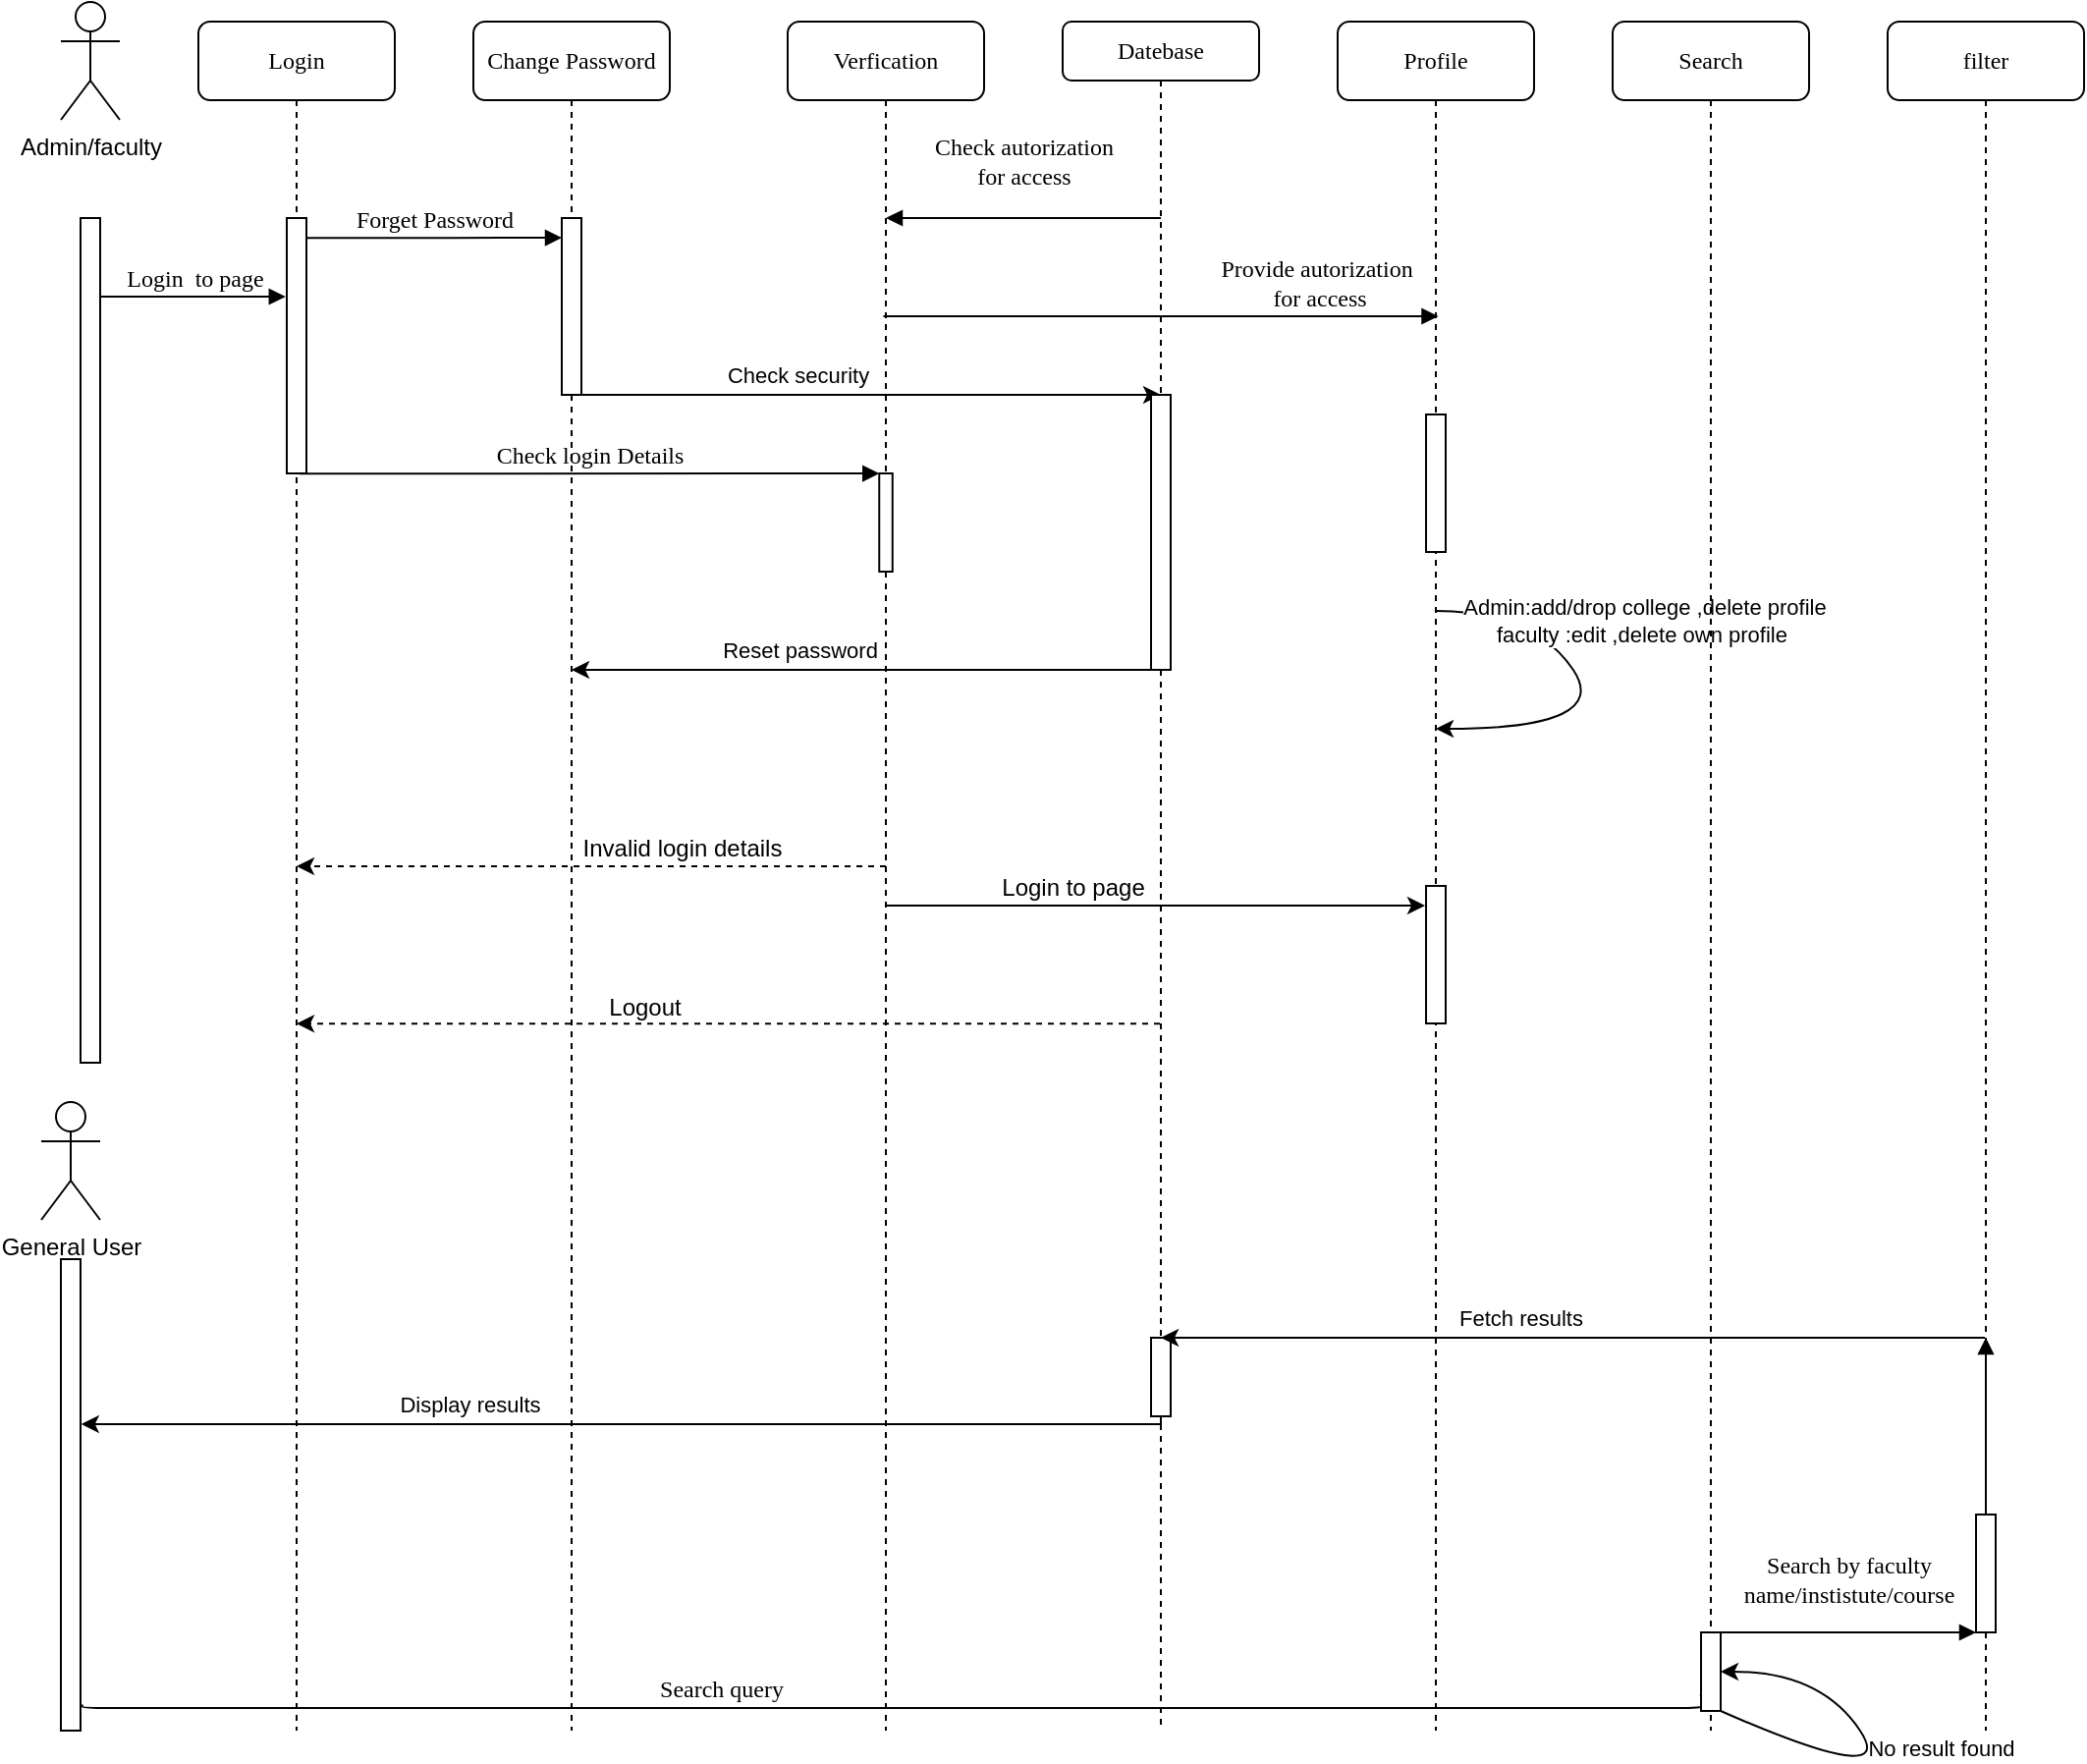 <mxfile version="22.0.0" type="google">
  <diagram name="Page-1" id="13e1069c-82ec-6db2-03f1-153e76fe0fe0">
    <mxGraphModel grid="1" page="1" gridSize="10" guides="1" tooltips="1" connect="1" arrows="1" fold="1" pageScale="1" pageWidth="1100" pageHeight="850" background="none" math="0" shadow="0">
      <root>
        <mxCell id="0" />
        <mxCell id="1" parent="0" />
        <mxCell id="7baba1c4bc27f4b0-2" value="Change Password" style="shape=umlLifeline;perimeter=lifelinePerimeter;whiteSpace=wrap;html=1;container=1;collapsible=0;recursiveResize=0;outlineConnect=0;rounded=1;shadow=0;comic=0;labelBackgroundColor=none;strokeWidth=1;fontFamily=Verdana;fontSize=12;align=center;" vertex="1" parent="1">
          <mxGeometry x="240" y="80" width="100" height="870" as="geometry" />
        </mxCell>
        <mxCell id="7baba1c4bc27f4b0-10" value="" style="html=1;points=[];perimeter=orthogonalPerimeter;rounded=0;shadow=0;comic=0;labelBackgroundColor=none;strokeWidth=1;fontFamily=Verdana;fontSize=12;align=center;" vertex="1" parent="7baba1c4bc27f4b0-2">
          <mxGeometry x="45" y="100" width="10" height="90" as="geometry" />
        </mxCell>
        <mxCell id="p4_N191Z16OLNI7G-HDr-11" value="Check login Details" style="html=1;verticalAlign=bottom;endArrow=block;labelBackgroundColor=none;fontFamily=Verdana;fontSize=12;edgeStyle=elbowEdgeStyle;elbow=vertical;" edge="1" parent="7baba1c4bc27f4b0-2">
          <mxGeometry relative="1" as="geometry">
            <mxPoint x="-88.37" y="230.14" as="sourcePoint" />
            <mxPoint x="206.63" y="229.997" as="targetPoint" />
          </mxGeometry>
        </mxCell>
        <mxCell id="7baba1c4bc27f4b0-3" value="Verfication" style="shape=umlLifeline;perimeter=lifelinePerimeter;whiteSpace=wrap;html=1;container=1;collapsible=0;recursiveResize=0;outlineConnect=0;rounded=1;shadow=0;comic=0;labelBackgroundColor=none;strokeWidth=1;fontFamily=Verdana;fontSize=12;align=center;" vertex="1" parent="1">
          <mxGeometry x="400" y="80" width="100" height="870" as="geometry" />
        </mxCell>
        <mxCell id="7baba1c4bc27f4b0-13" value="" style="html=1;points=[];perimeter=orthogonalPerimeter;rounded=0;shadow=0;comic=0;labelBackgroundColor=none;strokeWidth=1;fontFamily=Verdana;fontSize=12;align=center;" vertex="1" parent="7baba1c4bc27f4b0-3">
          <mxGeometry x="46.63" y="230" width="6.75" height="50" as="geometry" />
        </mxCell>
        <mxCell id="p4_N191Z16OLNI7G-HDr-23" style="edgeStyle=orthogonalEdgeStyle;rounded=0;orthogonalLoop=1;jettySize=auto;html=1;entryX=0.5;entryY=0.9;entryDx=0;entryDy=0;entryPerimeter=0;" edge="1" parent="7baba1c4bc27f4b0-3">
          <mxGeometry relative="1" as="geometry">
            <mxPoint x="190" y="330" as="sourcePoint" />
            <mxPoint x="-110" y="330" as="targetPoint" />
          </mxGeometry>
        </mxCell>
        <mxCell id="p4_N191Z16OLNI7G-HDr-24" value="Reset password" style="edgeLabel;html=1;align=center;verticalAlign=middle;resizable=0;points=[];" connectable="0" vertex="1" parent="p4_N191Z16OLNI7G-HDr-23">
          <mxGeometry x="-0.115" relative="1" as="geometry">
            <mxPoint x="-51" y="-10" as="offset" />
          </mxGeometry>
        </mxCell>
        <mxCell id="p4_N191Z16OLNI7G-HDr-38" style="edgeStyle=orthogonalEdgeStyle;rounded=0;orthogonalLoop=1;jettySize=auto;html=1;entryX=0.5;entryY=0.9;entryDx=0;entryDy=0;entryPerimeter=0;" edge="1" parent="7baba1c4bc27f4b0-3">
          <mxGeometry relative="1" as="geometry">
            <mxPoint x="-110" y="190" as="sourcePoint" />
            <mxPoint x="190" y="190" as="targetPoint" />
          </mxGeometry>
        </mxCell>
        <mxCell id="p4_N191Z16OLNI7G-HDr-39" value="Check security" style="edgeLabel;html=1;align=center;verticalAlign=middle;resizable=0;points=[];" connectable="0" vertex="1" parent="p4_N191Z16OLNI7G-HDr-38">
          <mxGeometry x="-0.115" relative="1" as="geometry">
            <mxPoint x="-18" y="-10" as="offset" />
          </mxGeometry>
        </mxCell>
        <mxCell id="7baba1c4bc27f4b0-4" value="Datebase" style="shape=umlLifeline;perimeter=lifelinePerimeter;whiteSpace=wrap;html=1;container=1;collapsible=0;recursiveResize=0;outlineConnect=0;rounded=1;shadow=0;comic=0;labelBackgroundColor=none;strokeWidth=1;fontFamily=Verdana;fontSize=12;align=center;size=30;" vertex="1" parent="1">
          <mxGeometry x="540" y="80" width="100" height="870" as="geometry" />
        </mxCell>
        <mxCell id="7baba1c4bc27f4b0-16" value="" style="html=1;points=[];perimeter=orthogonalPerimeter;rounded=0;shadow=0;comic=0;labelBackgroundColor=none;strokeWidth=1;fontFamily=Verdana;fontSize=12;align=center;" vertex="1" parent="7baba1c4bc27f4b0-4">
          <mxGeometry x="45" y="190" width="10" height="140" as="geometry" />
        </mxCell>
        <mxCell id="p4_N191Z16OLNI7G-HDr-27" value="" style="endArrow=classic;html=1;rounded=0;" edge="1" parent="7baba1c4bc27f4b0-4" source="7baba1c4bc27f4b0-3">
          <mxGeometry width="50" height="50" relative="1" as="geometry">
            <mxPoint x="-85" y="450" as="sourcePoint" />
            <mxPoint x="184.5" y="450" as="targetPoint" />
          </mxGeometry>
        </mxCell>
        <mxCell id="QiJVpvlk0wXDBs6XoW1C-3" value="" style="html=1;points=[];perimeter=orthogonalPerimeter;rounded=0;shadow=0;comic=0;labelBackgroundColor=none;strokeWidth=1;fontFamily=Verdana;fontSize=12;align=center;" vertex="1" parent="7baba1c4bc27f4b0-4">
          <mxGeometry x="45" y="670" width="10" height="40" as="geometry" />
        </mxCell>
        <mxCell id="p4_N191Z16OLNI7G-HDr-35" value="Search query" style="html=1;verticalAlign=bottom;endArrow=block;labelBackgroundColor=none;fontFamily=Verdana;fontSize=12;edgeStyle=elbowEdgeStyle;elbow=vertical;exitX=1.085;exitY=0.945;exitDx=0;exitDy=0;exitPerimeter=0;" edge="1" parent="7baba1c4bc27f4b0-4" source="sNxRz29By3M7xM_50iV0-2">
          <mxGeometry x="-0.213" y="1" relative="1" as="geometry">
            <mxPoint x="-491" y="860.77" as="sourcePoint" />
            <mxPoint x="328.5" y="860.46" as="targetPoint" />
            <mxPoint as="offset" />
          </mxGeometry>
        </mxCell>
        <mxCell id="p4_N191Z16OLNI7G-HDr-12" value="Provide autorization&lt;br&gt;&amp;nbsp;for access" style="html=1;verticalAlign=bottom;endArrow=block;entryX=0;entryY=0;labelBackgroundColor=none;fontFamily=Verdana;fontSize=12;edgeStyle=elbowEdgeStyle;elbow=horizontal;" edge="1" parent="7baba1c4bc27f4b0-4">
          <mxGeometry x="0.561" relative="1" as="geometry">
            <mxPoint x="-91.25" y="150" as="sourcePoint" />
            <mxPoint x="191.25" y="150" as="targetPoint" />
            <mxPoint as="offset" />
          </mxGeometry>
        </mxCell>
        <mxCell id="7baba1c4bc27f4b0-5" value="Profile" style="shape=umlLifeline;perimeter=lifelinePerimeter;whiteSpace=wrap;html=1;container=1;collapsible=0;recursiveResize=0;outlineConnect=0;rounded=1;shadow=0;comic=0;labelBackgroundColor=none;strokeWidth=1;fontFamily=Verdana;fontSize=12;align=center;" vertex="1" parent="1">
          <mxGeometry x="680" y="80" width="100" height="870" as="geometry" />
        </mxCell>
        <mxCell id="7baba1c4bc27f4b0-19" value="" style="html=1;points=[];perimeter=orthogonalPerimeter;rounded=0;shadow=0;comic=0;labelBackgroundColor=none;strokeWidth=1;fontFamily=Verdana;fontSize=12;align=center;" vertex="1" parent="7baba1c4bc27f4b0-5">
          <mxGeometry x="45" y="200" width="10" height="70" as="geometry" />
        </mxCell>
        <mxCell id="p4_N191Z16OLNI7G-HDr-28" value="" style="html=1;points=[];perimeter=orthogonalPerimeter;rounded=0;shadow=0;comic=0;labelBackgroundColor=none;strokeWidth=1;fontFamily=Verdana;fontSize=12;align=center;" vertex="1" parent="7baba1c4bc27f4b0-5">
          <mxGeometry x="45" y="440" width="10" height="70" as="geometry" />
        </mxCell>
        <mxCell id="sNxRz29By3M7xM_50iV0-8" value="" style="curved=1;endArrow=classic;html=1;rounded=0;" edge="1" parent="7baba1c4bc27f4b0-5" source="7baba1c4bc27f4b0-5">
          <mxGeometry width="50" height="50" relative="1" as="geometry">
            <mxPoint x="55.1" y="310" as="sourcePoint" />
            <mxPoint x="50.0" y="360" as="targetPoint" />
            <Array as="points">
              <mxPoint x="100" y="300" />
              <mxPoint x="139.9" y="360" />
            </Array>
          </mxGeometry>
        </mxCell>
        <mxCell id="sNxRz29By3M7xM_50iV0-9" value="Admin:add/drop college ,delete profile&lt;br&gt;faculty :edit ,delete own profile&amp;nbsp;" style="edgeLabel;html=1;align=center;verticalAlign=middle;resizable=0;points=[];" connectable="0" vertex="1" parent="sNxRz29By3M7xM_50iV0-8">
          <mxGeometry x="-0.351" y="-2" relative="1" as="geometry">
            <mxPoint x="47" y="-12" as="offset" />
          </mxGeometry>
        </mxCell>
        <mxCell id="7baba1c4bc27f4b0-6" value="Search" style="shape=umlLifeline;perimeter=lifelinePerimeter;whiteSpace=wrap;html=1;container=1;collapsible=0;recursiveResize=0;outlineConnect=0;rounded=1;shadow=0;comic=0;labelBackgroundColor=none;strokeWidth=1;fontFamily=Verdana;fontSize=12;align=center;" vertex="1" parent="1">
          <mxGeometry x="820" y="80" width="100" height="870" as="geometry" />
        </mxCell>
        <mxCell id="7baba1c4bc27f4b0-28" value="" style="html=1;points=[];perimeter=orthogonalPerimeter;rounded=0;shadow=0;comic=0;labelBackgroundColor=none;strokeWidth=1;fontFamily=Verdana;fontSize=12;align=center;" vertex="1" parent="7baba1c4bc27f4b0-6">
          <mxGeometry x="45" y="820" width="10" height="40" as="geometry" />
        </mxCell>
        <mxCell id="sNxRz29By3M7xM_50iV0-11" value="" style="curved=1;endArrow=classic;html=1;rounded=0;" edge="1" parent="7baba1c4bc27f4b0-6" source="7baba1c4bc27f4b0-28">
          <mxGeometry width="50" height="50" relative="1" as="geometry">
            <mxPoint x="56.0" y="900" as="sourcePoint" />
            <mxPoint x="55" y="840" as="targetPoint" />
            <Array as="points">
              <mxPoint x="145.9" y="900" />
              <mxPoint x="106" y="840" />
            </Array>
          </mxGeometry>
        </mxCell>
        <mxCell id="sNxRz29By3M7xM_50iV0-12" value="No result found" style="edgeLabel;html=1;align=center;verticalAlign=middle;resizable=0;points=[];" connectable="0" vertex="1" parent="sNxRz29By3M7xM_50iV0-11">
          <mxGeometry x="-0.351" y="-2" relative="1" as="geometry">
            <mxPoint x="47" y="-12" as="offset" />
          </mxGeometry>
        </mxCell>
        <mxCell id="7baba1c4bc27f4b0-7" value="filter" style="shape=umlLifeline;perimeter=lifelinePerimeter;whiteSpace=wrap;html=1;container=1;collapsible=0;recursiveResize=0;outlineConnect=0;rounded=1;shadow=0;comic=0;labelBackgroundColor=none;strokeWidth=1;fontFamily=Verdana;fontSize=12;align=center;" vertex="1" parent="1">
          <mxGeometry x="960" y="80" width="100" height="870" as="geometry" />
        </mxCell>
        <mxCell id="p4_N191Z16OLNI7G-HDr-37" value="" style="html=1;points=[];perimeter=orthogonalPerimeter;rounded=0;shadow=0;comic=0;labelBackgroundColor=none;strokeWidth=1;fontFamily=Verdana;fontSize=12;align=center;" vertex="1" parent="7baba1c4bc27f4b0-7">
          <mxGeometry x="45" y="760" width="10" height="60" as="geometry" />
        </mxCell>
        <mxCell id="7baba1c4bc27f4b0-8" value="Login" style="shape=umlLifeline;perimeter=lifelinePerimeter;whiteSpace=wrap;html=1;container=1;collapsible=0;recursiveResize=0;outlineConnect=0;rounded=1;shadow=0;comic=0;labelBackgroundColor=none;strokeWidth=1;fontFamily=Verdana;fontSize=12;align=center;" vertex="1" parent="1">
          <mxGeometry x="100" y="80" width="100" height="870" as="geometry" />
        </mxCell>
        <mxCell id="7baba1c4bc27f4b0-9" value="" style="html=1;points=[];perimeter=orthogonalPerimeter;rounded=0;shadow=0;comic=0;labelBackgroundColor=none;strokeWidth=1;fontFamily=Verdana;fontSize=12;align=center;" vertex="1" parent="7baba1c4bc27f4b0-8">
          <mxGeometry x="45" y="100" width="10" height="130" as="geometry" />
        </mxCell>
        <mxCell id="7baba1c4bc27f4b0-14" value="Forget Password" style="html=1;verticalAlign=bottom;endArrow=block;labelBackgroundColor=none;fontFamily=Verdana;fontSize=12;edgeStyle=elbowEdgeStyle;elbow=horizontal;" edge="1" parent="1">
          <mxGeometry relative="1" as="geometry">
            <mxPoint x="155" y="190.11" as="sourcePoint" />
            <mxPoint x="285" y="190" as="targetPoint" />
          </mxGeometry>
        </mxCell>
        <mxCell id="p4_N191Z16OLNI7G-HDr-25" value="" style="html=1;labelBackgroundColor=#ffffff;startArrow=none;startFill=0;startSize=6;endArrow=classic;endFill=1;endSize=6;jettySize=auto;orthogonalLoop=1;strokeWidth=1;dashed=1;fontSize=14;rounded=0;" edge="1" parent="1">
          <mxGeometry width="60" height="60" relative="1" as="geometry">
            <mxPoint x="450" y="510" as="sourcePoint" />
            <mxPoint x="150" y="510" as="targetPoint" />
          </mxGeometry>
        </mxCell>
        <mxCell id="p4_N191Z16OLNI7G-HDr-26" value="Invalid login details" style="text;html=1;align=center;verticalAlign=middle;resizable=0;points=[];autosize=1;strokeColor=none;fillColor=none;" vertex="1" parent="1">
          <mxGeometry x="286" y="486" width="120" height="30" as="geometry" />
        </mxCell>
        <mxCell id="p4_N191Z16OLNI7G-HDr-29" value="Login to page" style="text;html=1;align=center;verticalAlign=middle;resizable=0;points=[];autosize=1;strokeColor=none;fillColor=none;" vertex="1" parent="1">
          <mxGeometry x="495" y="506" width="100" height="30" as="geometry" />
        </mxCell>
        <mxCell id="p4_N191Z16OLNI7G-HDr-30" value="" style="html=1;points=[];perimeter=orthogonalPerimeter;rounded=0;shadow=0;comic=0;labelBackgroundColor=none;strokeWidth=1;fontFamily=Verdana;fontSize=12;align=center;" vertex="1" parent="1">
          <mxGeometry x="40" y="180" width="10" height="430" as="geometry" />
        </mxCell>
        <mxCell id="p4_N191Z16OLNI7G-HDr-32" value="" style="html=1;labelBackgroundColor=#ffffff;startArrow=none;startFill=0;startSize=6;endArrow=classic;endFill=1;endSize=6;jettySize=auto;orthogonalLoop=1;strokeWidth=1;dashed=1;fontSize=14;rounded=0;entryX=0.5;entryY=0.914;entryDx=0;entryDy=0;entryPerimeter=0;" edge="1" parent="1">
          <mxGeometry width="60" height="60" relative="1" as="geometry">
            <mxPoint x="589.5" y="590.12" as="sourcePoint" />
            <mxPoint x="150" y="590.12" as="targetPoint" />
          </mxGeometry>
        </mxCell>
        <mxCell id="p4_N191Z16OLNI7G-HDr-33" value="Logout" style="text;html=1;align=center;verticalAlign=middle;resizable=0;points=[];autosize=1;strokeColor=none;fillColor=none;" vertex="1" parent="1">
          <mxGeometry x="297" y="567" width="60" height="30" as="geometry" />
        </mxCell>
        <mxCell id="p4_N191Z16OLNI7G-HDr-36" value="Search by faculty &lt;br&gt;name/instistute/course" style="html=1;verticalAlign=bottom;endArrow=block;labelBackgroundColor=none;fontFamily=Verdana;fontSize=12;edgeStyle=elbowEdgeStyle;elbow=vertical;" edge="1" parent="1" source="p4_N191Z16OLNI7G-HDr-37">
          <mxGeometry x="-1" y="86" relative="1" as="geometry">
            <mxPoint x="870.083" y="660" as="sourcePoint" />
            <mxPoint x="1010" y="750" as="targetPoint" />
            <mxPoint x="16" y="50" as="offset" />
          </mxGeometry>
        </mxCell>
        <mxCell id="QiJVpvlk0wXDBs6XoW1C-4" style="edgeStyle=orthogonalEdgeStyle;rounded=0;orthogonalLoop=1;jettySize=auto;html=1;entryX=1.038;entryY=0.35;entryDx=0;entryDy=0;entryPerimeter=0;" edge="1" parent="1" target="sNxRz29By3M7xM_50iV0-2">
          <mxGeometry relative="1" as="geometry">
            <mxPoint x="590" y="790" as="sourcePoint" />
            <mxPoint x="50" y="820" as="targetPoint" />
            <Array as="points">
              <mxPoint x="590" y="794" />
            </Array>
          </mxGeometry>
        </mxCell>
        <mxCell id="QiJVpvlk0wXDBs6XoW1C-5" value="Display results" style="edgeLabel;html=1;align=center;verticalAlign=middle;resizable=0;points=[];" connectable="0" vertex="1" parent="QiJVpvlk0wXDBs6XoW1C-4">
          <mxGeometry x="-0.115" relative="1" as="geometry">
            <mxPoint x="-111" y="-10" as="offset" />
          </mxGeometry>
        </mxCell>
        <mxCell id="QiJVpvlk0wXDBs6XoW1C-6" value="Admin/faculty" style="shape=umlActor;verticalLabelPosition=bottom;verticalAlign=top;html=1;" vertex="1" parent="1">
          <mxGeometry x="30" y="70" width="30" height="60" as="geometry" />
        </mxCell>
        <mxCell id="QiJVpvlk0wXDBs6XoW1C-7" value="Login&amp;nbsp; to page" style="html=1;verticalAlign=bottom;endArrow=block;labelBackgroundColor=none;fontFamily=Verdana;fontSize=12;edgeStyle=elbowEdgeStyle;elbow=vertical;" edge="1" parent="1">
          <mxGeometry x="0.001" relative="1" as="geometry">
            <mxPoint x="50" y="220" as="sourcePoint" />
            <mxPoint x="144.4" y="220.21" as="targetPoint" />
            <mxPoint as="offset" />
          </mxGeometry>
        </mxCell>
        <mxCell id="55YgACBcV2RGmYvPeUDB-1" value="" style="html=1;verticalAlign=bottom;endArrow=block;labelBackgroundColor=none;fontFamily=Verdana;fontSize=12;edgeStyle=elbowEdgeStyle;elbow=vertical;" edge="1" parent="1" source="7baba1c4bc27f4b0-6" target="p4_N191Z16OLNI7G-HDr-37">
          <mxGeometry x="-0.017" y="10" relative="1" as="geometry">
            <mxPoint x="870.083" y="660" as="sourcePoint" />
            <mxPoint x="1012.22" y="660.13" as="targetPoint" />
            <mxPoint as="offset" />
            <Array as="points">
              <mxPoint x="940" y="900" />
            </Array>
          </mxGeometry>
        </mxCell>
        <mxCell id="QiJVpvlk0wXDBs6XoW1C-1" style="edgeStyle=orthogonalEdgeStyle;rounded=0;orthogonalLoop=1;jettySize=auto;html=1;" edge="1" parent="1" source="7baba1c4bc27f4b0-7" target="7baba1c4bc27f4b0-4">
          <mxGeometry relative="1" as="geometry">
            <mxPoint x="1005" y="630" as="sourcePoint" />
            <mxPoint x="640" y="630" as="targetPoint" />
            <Array as="points">
              <mxPoint x="760" y="750" />
              <mxPoint x="760" y="750" />
            </Array>
          </mxGeometry>
        </mxCell>
        <mxCell id="QiJVpvlk0wXDBs6XoW1C-2" value="Fetch results" style="edgeLabel;html=1;align=center;verticalAlign=middle;resizable=0;points=[];" connectable="0" vertex="1" parent="QiJVpvlk0wXDBs6XoW1C-1">
          <mxGeometry x="-0.115" relative="1" as="geometry">
            <mxPoint x="-51" y="-10" as="offset" />
          </mxGeometry>
        </mxCell>
        <mxCell id="GairjNFuv61qMTzb-Jg3-1" value="General User" style="shape=umlActor;verticalLabelPosition=bottom;verticalAlign=top;html=1;" vertex="1" parent="1">
          <mxGeometry x="20" y="630" width="30" height="60" as="geometry" />
        </mxCell>
        <mxCell id="sNxRz29By3M7xM_50iV0-2" value="" style="html=1;points=[];perimeter=orthogonalPerimeter;rounded=0;shadow=0;comic=0;labelBackgroundColor=none;strokeWidth=1;fontFamily=Verdana;fontSize=12;align=center;" vertex="1" parent="1">
          <mxGeometry x="30" y="710" width="10" height="240" as="geometry" />
        </mxCell>
        <mxCell id="p4_N191Z16OLNI7G-HDr-15" value="Check autorization &lt;br&gt;for access" style="html=1;verticalAlign=bottom;endArrow=block;labelBackgroundColor=none;fontFamily=Verdana;fontSize=12;edgeStyle=elbowEdgeStyle;elbow=horizontal;" edge="1" parent="1">
          <mxGeometry y="-12" relative="1" as="geometry">
            <mxPoint x="590" y="180" as="sourcePoint" />
            <mxPoint x="450" y="180" as="targetPoint" />
            <Array as="points">
              <mxPoint x="520" y="187" />
            </Array>
            <mxPoint as="offset" />
          </mxGeometry>
        </mxCell>
      </root>
    </mxGraphModel>
  </diagram>
</mxfile>
